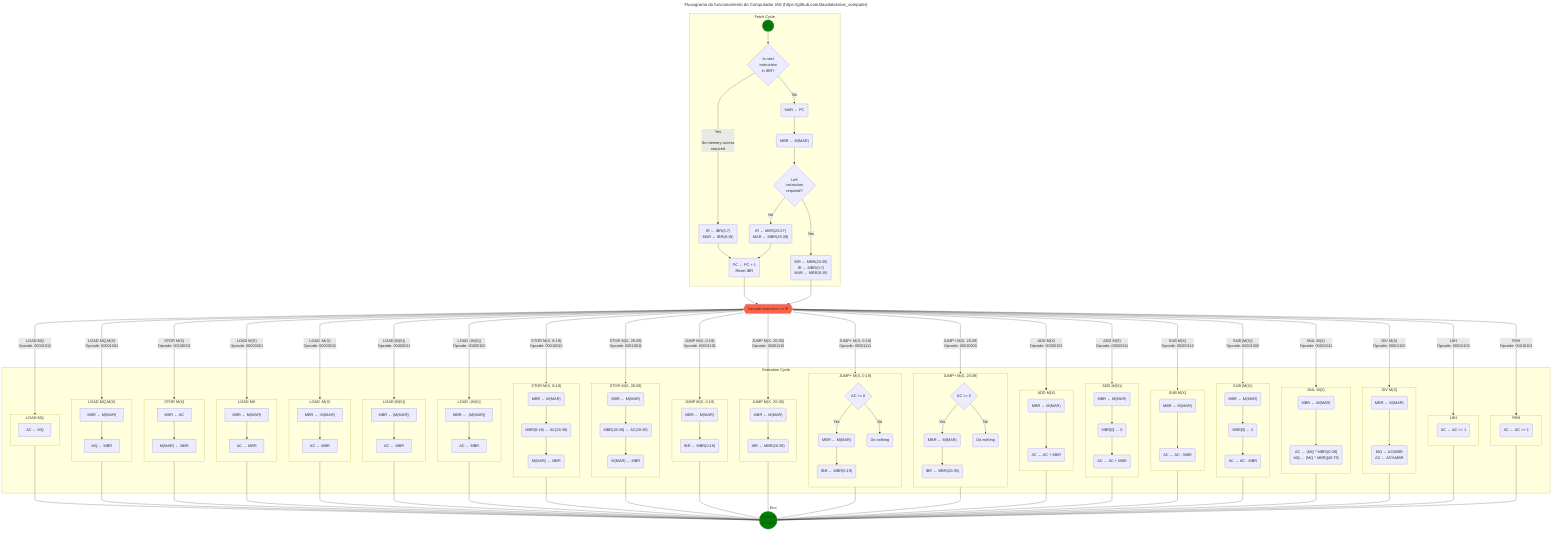 ---
title:  Fluxograma do funcionamento do Computador IAS (https://github.com/davidalain/ias_computer)
---
flowchart TB

subgraph _fetch_cycle_ [Fetch Cycle]
    START((Start)):::greenClass --> B{"Is next
    instruction 
    in IBR?"}
    B --> |"Yes

    No memory access
    required"| F("IR ← IBR(0:7)
    MAR ← IBR(8:19)")
    F --> I
    B --> |No| C("MAR ← PC")
    C --> D("MBR ← M(MAR)")
    D --> E{"Left
    instruction
    required?"}
    E --> |No| H("IR ← MBR(20:27)
    MAR ← MBR(28:39)")
    E --> |Yes| G("IBR ← MBR(20:39)
    IR ← MBR(0:7)
    MAR ← MBR(8:19)")
    H --> I("PC ← PC + 1
    Reset IBR")
end

subgraph _decode_ [ ]
    I --> DECODE
    G --> DECODE
    DECODE{{"Decode instruction in IR"}}:::orangeClass

    style _decode_ fill:transparent,stroke:transparent

    direction TB
end


subgraph _execution_cycle_ [Execution Cycle]

    %%%%  Instruções de transferência de dados
    %% [José Otávio Gurgel Souto](https://github.com/OTGSJ)
    %% [Fagner Timoteo da Silva](https://github.com/Othergamer1)
    %% [João Pedro Bezerra Oliveira](https://github.com/yJPBO)

    DECODE --->|"LOAD MQ
    Opcode: 00001010"| loadmq_sp

    subgraph loadmq_sp ["LOAD MQ"];
    %%Transfere o valor de MQ para AC
        loadmq01["AC ← MQ"]
        direction TB
    end

    DECODE --->|"LOAD MQ,M(X)
    Opcode: 00001001"| loadmqmx_sp

    subgraph loadmqmx_sp ["LOAD MQ,M(X)"];
    %%Transfere o valor de M(X) para MQ
            loadmqmx01["MBR ← M(MAR)"]
            loadmqmx02["MQ ← MBR"]

            loadmqmx01 --> loadmqmx02
            direction TB
    end

    DECODE --->|"STOR M(X)
    Opcode: 00100001"| stormx_sp

    subgraph stormx_sp ["STOR M(X)"];
    %%Transfere o valor de AC para para M(X)
            stormx01["MBR ← AC"]
            stormx02["M(MAR) ← MBR"]

            stormx01 --> stormx02
            direction TB
    end

    DECODE --->|"LOAD M(X)
    Opcode: 00000001"| loadmx_sp

    subgraph loadmx_sp["LOAD MX"];
    %%Transfere o valor de M(X) para AC
            loadmx01["MBR ← M(MAR)"]
            loadmx02["AC ← MBR"]

            loadmx01 --> loadmx02
            direction TB
    end

    DECODE --->|"LOAD -M(X)
    Opcode: 00000010"| loadminusmx_sp

    subgraph loadminusmx_sp ["LOAD -M(X)"];
    %%Transfere o valor negativo de M(X) para AC 
            loadminusmx01["MBR ← -M(MAR)"]
            loadminusmx02["AC ← MBR"]

            loadminusmx01 --> loadminusmx02
            direction TB
    end

    DECODE --->|"LOAD |M(X)|
    Opcode: 00000011"| loadabsolutemx_sp

    subgraph loadabsolutemx_sp["LOAD |M(X)|"];
    %%Transfere o valor absoluto de M(X) para AC
            loadabsolutemx01["MBR ← |M(MAR)|"]
            loadabsolutemx02["AC ← MBR"]

            loadabsolutemx01 --> loadabsolutemx02
            direction TB
    end

    DECODE --->|"LOAD -|M(X)|
    Opcode: 00000100"| loadminusabsolutemx_sp

    subgraph loadminusabsolutemx_sp["LOAD -|M(X)|"];
    %%Transfere o valor absoluto negativo de M(X) para AC
            loadminusabsolutemx01["MBR ← -|M(MAR)|"]
            loadminusabsolutemx02["AC ← MBR"]

            loadminusabsolutemx01 --> loadminusabsolutemx02
            direction TB
    end

    %%%% Instruções de desvio condicional, desvio incondicional e modificação de endereço
    %% [Eliane de Melo Cordeiro](https://github.com/ElianeCordeiro)
    %% [Flávio Filipe França Farias](https://github.com/trewq010)
    %% [Maria Eduarda Veloso Cânha](https://github.com/dudacanha)
    %% [Laura Maria Farias Silva](https://github.com/laura-farias-dev)
    %% [Wanessa Santana Ferreira](https://github.com/Wanessaa)

    DECODE --> |"STOR M(X, 8:19)
    Opcode: 00010010" | STOR_MXL

    %% A instrução STOR M(X, 8:19) substitui os bits de endereço da instrução esquerda, do bit 28 ao 39, de um local de memória chamado M(X), pelos bits do 28 ao 39 do acumulador (AC). Para isso, o processo passa pelo Registrador de Memória do Barramento (MBR), pois o AC não tem acesso direto à memória. Dessa forma, o conteúdo da memória tem que ser transferido para o MBR, que pode acessar tanto a memória quanto o AC. Então, o MBR substitui os bits do 8 ao 19 pelo conteúdo dos bits do 28 ao 39 do AC. Após a modificação, o conteúdo atualizado é transferido de volta para a memória M(X), finalizando o processo de modificação do campo de endereço da instrução esquerda em M(X).

    subgraph STOR_MXL ["STOR M(X, 8:19)"]
        STOR_MXL1("MBR ← M(MAR)")
        STOR_MXL2("MBR(8:19) ← AC(28:39)")
        STOR_MXL3("M(MAR) ← MBR")

        STOR_MXL1 --> STOR_MXL2
        STOR_MXL2 --> STOR_MXL3
        direction TB
    end


    DECODE --> |"STOR M(X, 28:39)
    Opcode: 00010011"|STOR_MXR 

    %% A instrução STOR M(X, 28:39) substitui os bits de endereço na instrução direita, do bit 28º ao 39º, de um local de memória chamado M(X), pelos respectivos bits do 28º ao 39º do acumulador (AC). Para isso, o processo passa pelo Registrador de Memória do Barramento (MBR), pois o AC não tem acesso direto à memória. Dessa forma, o conteúdo da memória tem que ser transferido para o MBR, que pode acessar tanto a memória quanto o AC.Então, o MBR substitui os bits do 28º ao 39º pelo conteúdo correspondente do AC. Após a modificação, o conteúdo atualizado é transferido de volta para a memória M(X), finalizando o processo de modificação do campo de endereço da instrução direita em M(X).

    subgraph STOR_MXR ["STOR M(X, 28:39)"]
        STOR_MXR1("MBR ← M(MAR)")
        STOR_MXR2("MBR(28:39) ← AC(28:39)")
        STOR_MXR3("M(MAR) ← MBR")

        STOR_MXR1 --> STOR_MXR2
        STOR_MXR2 --> STOR_MXR3
        direction TB
    end


    DECODE --> |"JUMP M(X, 0:19)
    Opcode: 00001101"|JUMP_ML

	%% A instrução JUMP M(X, 0:19), ao receber o endereço de memória (MAR) do ciclo de busca, acessa a palavra de memória que contém duas intruções e armazena esse conteúdo no MBR. O endereço de memória presente na instrução localizada à esquerda desse conteúdo é lido e armazenado no contador de programa (PC). O que indica que o conteúdo apontado por esse endereço será executado no próximo ciclo de busca, independente do conteúdo do registrador IBR ou o que estava armazenado anteriormente em PC.

    subgraph JUMP_ML ["JUMP M(X, 0:19)"]
	    JUMP_MXL1("MBR ← M(MAR)")
        JUMP_MXL2("IBR ← MBR(0:19)")

        JUMP_MXL1 --> JUMP_MXL2

        direction TB
    end


    DECODE --> |"JUMP M(X, 20:39)
    Opcode: 00001110"|JUMP_MR

    %% A instrução JUMP M(X, 20:39),  ao receber o endereço de memória (MAR) do ciclo de busca, acessa a palavra de memória que contém duas intruções e armazena esse conteúdo no MBR. O endereço de memória presente na instrução localizada à direita desse conteúdo é lido e armazenado no contador de programa (PC). O que indica que o conteúdo apontado por esse endereço será executado no próximo ciclo de busca, independente do conteúdo do registrador IBR ou o que estava armazenado anteriormente em PC.

    subgraph JUMP_MR ["JUMP M(X, 20:39)"]
        JUMP_MXR1("MBR ← M(MAR)")
        JUMP_MXR2("IBR ← MBR(20:39)")

        JUMP_MXR1 --> JUMP_MXR2
        direction TB
    end


    DECODE ----> |"JUMP+ M(X, 0:19)
    Opcode: 00001111"|JUMP+_ML

    %% A instrução JUMP+ M(X, 0:19) tem o efeito de saltar para a instrução esquerda da memória apenas se o valor contido no registrador AC for maior ou igual a zero, indicando que AC não é um número negativo. Caso contrário, se o valor em AC for negativo, o fluxo de execução continua normalmente, mantendo os mesmos valores nos registradores.

    subgraph JUMP+_ML ["JUMP+ M(X, 0:19)"]
        JUMP1_MXL1{"AC >= 0"}
        JUMP1_MXL2("MBR ← M(MAR)")
        JUMP1_MXL3("IBR ← MBR(0:19)")
        DO_NOTHING_L("Do nothing")
       
        JUMP1_MXL1 --> |Yes| JUMP1_MXL2
        JUMP1_MXL1 --> |No| DO_NOTHING_L
        JUMP1_MXL2 -->  JUMP1_MXL3
        direction TB
    end


    DECODE ----> |"JUMP+ M(X, 20:39)
    Opcode: 00010000"|JUMP+_MR

    %% A instrução JUMP+ M(X, 20:39) tem o efeito de saltar para a instrução direita da memória apenas se o valor contido no registrador AC for maior ou igual a zero, indicando que AC não é um número negativo. Caso contrário, se o valor em AC for negativo, o fluxo de execução continua normalmente, mantendo os mesmos valores nos registradores.  
      
    subgraph JUMP+_MR ["JUMP+ M(X, 20:39)"]
        JUMP1_MXR1{"AC >= 0"}
        JUMP1_MXR2("MBR ← M(MAR)")
        JUMP1_MXR3("IBR ← MBR(20:39)")
        DO_NOTHING_R("Do nothing")

        JUMP1_MXR1 --> |Yes| JUMP1_MXR2
        JUMP1_MXR1 --> |No| DO_NOTHING_R
        JUMP1_MXR2 -->  JUMP1_MXR3
        direction TB
    end


	%%%% Instruções aritméticas
	%% [Helton Jose Carneiro de Lima] (https://github.com/heltoncarneiro)
	%% [Gustavo Osório Bernardo Thompson Flores](https://github.com/gustavobtflores)
	%% [Joel Rodrigues Viera](https://github.com/joelrodriguesvieira)
	%% [Ian Pessôa de Miranda](https://github.com/Ian-Pessoa)
	%% [Enzo Albuquerque Gois](https://github.com/enzo-gois)
	
	DECODE --> |"ADD M(X)
    Opcode: 00000101"| ADD_MX
    subgraph ADD_MX ["ADD M(X)"]
        %% O conteúdo da memória no endereço indicado pelo MAR é lido e armazenado no MBR %%
        ADD_MX__A("MBR ← M(MAR)")
        %% O conteúdo do MBR é adicionado ao AC, com o resultado sendo armazenado novamente no AC %%
        ADD_MX__B("AC ← AC + MBR")

        ADD_MX__A ---> ADD_MX__B
        direction TB
    end

    DECODE ---> |"ADD M(X)
    Opcode: 00000111"|ADD_MX2
    subgraph ADD_MX2 ["ADD |M(X)|"]
        %% O conteúdo da memória no endereço indicado pelo MAR é lido e armazenado no MBR %%
        ADD_MX2__A("MBR ← M(MAR)")
        %% O bit mais significativo do MBR é setado como 0
        ADD_MX2__B("MBR[0] ← 0")
        %% O conteúdo do MBR é adicionado ao AC, com o resultado sendo armazenado novamente no AC %%
        ADD_MX2__C("AC ← AC + MBR")

        ADD_MX2__A --> ADD_MX2__B
        ADD_MX2__B --> ADD_MX2__C
        direction TB        
    end

    DECODE --> |"SUB M(X)
    Opcode: 00000110"|SUB_MX
    subgraph SUB_MX ["SUB M(X)"]
	    %% O conteúdo da memória no endereço indicado pelo MAR é lido e armazenado no MBR %%
        SUB_MX__A("MBR ← M(MAR)")
	    %% O conteúdo do MBR é subtraido do AC, com o resultado sendo armazenado novamente no AC %%
        SUB_MX__B("AC ← AC - MBR")

        SUB_MX__A ---> SUB_MX__B
        direction TB
    end

    DECODE --> |"SUB |M(X)|
    Opcode: 00001000"|SUB_MX2
    subgraph SUB_MX2 ["SUB |M(X)|"]
	    %% O conteúdo da memória no endereço indicado pelo MAR é lido e armazenado no MBR %%
        SUB_MX2__A("MBR ← M(MAR)")
	    %% O bit mais significativo do MBR é setado como 0
        SUB_MX2__B("MBR[0] ← 0")
	    %% O conteúdo do MBR é subtraido do AC, com o resultado sendo armazenado novamente no AC %%
        SUB_MX2__C("AC ← AC - MBR")

        SUB_MX2__A --> SUB_MX2__B
        SUB_MX2__B --> SUB_MX2__C
        direction TB
    end


    DECODE --> |"MUL M(X)
    Opcode: 00001011"|MUL_MX
    subgraph MUL_MX ["MUL M(X)"]
	    %% O conteúdo da memória no endereço indicado pelo MAR é lido e armazenado no MBR %%
    	MUL_MX_A("MBR ← M(MAR)")
	    %% O conteúdo do MQ é multiplicado com MBR, resultando em um número binario de 80 bits [0:79]%%
	    %% A parte mais significativa [0:39] é armazenada em AC%%
	    %% A parte menos significativa [40:79] é armazenada em MQ%%
    	MUL_MX_B("AC ← (MQ * MBR)[0:39]
    	MQ ← (MQ * MBR)[40:79]")
    	MUL_MX_A ---> MUL_MX_B
        direction TB
    end

    DECODE ---> |"DIV M(X)
    Opcode: 00001100"|DIV_MX
    subgraph DIV_MX ["DIV M(X)"]
	    %% O conteúdo da memória no endereço indicado pelo MAR é lido e armazenado no MBR %%
    	DIV_MX_A("MBR ← M(MAR)")
	    %% O conteúdo do MQ é dividido com MBR%%
	    %% O quociente é armazendo em MQ%%
	    %% O resto é armazenado em AC%%
    	DIV_MX_B("MQ ← AC/MBR
    	AC ← AC%MBR")

        DIV_MX_A ---> DIV_MX_B
        direction TB
    end

    DECODE --> |"LSH
    Opcode: 00010100"|LSH_A
    subgraph LSH_A ["LSH"]
	    %% O conteúdo de AC é deslocado 1 bit para a esquerda e armazenado em AC%%
        LSH("AC ← AC << 1")
    end

    DECODE --> |"RSH
    Opcode: 00010101"|RSH_A
    subgraph RSH_A ["RSH"]
	    %% O conteúdo de AC é deslocado 1 bit para a direita e armazenado em AC%%
        RSH("AC ← AC >> 1")
    end
	
end

subgraph _end_ [End]
    style _end_ fill:transparent,stroke:transparent

    END(("Go back
    to Start")):::greenClass

    loadmq_sp --- END
    loadmqmx_sp --- END
    stormx_sp --- END
    loadmx_sp--- END
    loadminusmx_sp --- END
    loadabsolutemx_sp --- END
    loadminusabsolutemx_sp --- END

    STOR_MXL --- END
    STOR_MXR --- END
    JUMP_ML --- END
    JUMP_MR --- END
    JUMP+_ML --- END
    JUMP+_MR --- END

	ADD_MX --- END
	ADD_MX2 --- END
	SUB_MX --- END
	SUB_MX2 --- END
	MUL_MX --- END
	DIV_MX --- END
	LSH_A --- END
	RSH_A --- END
	
    direction TB
end

classDef greenClass fill:#008000
classDef orangeClass fill:#FF6347